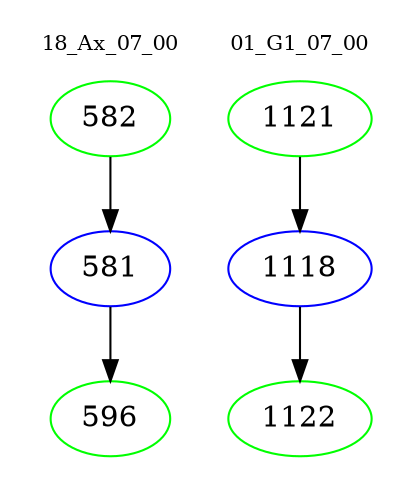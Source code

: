 digraph{
subgraph cluster_0 {
color = white
label = "18_Ax_07_00";
fontsize=10;
T0_582 [label="582", color="green"]
T0_582 -> T0_581 [color="black"]
T0_581 [label="581", color="blue"]
T0_581 -> T0_596 [color="black"]
T0_596 [label="596", color="green"]
}
subgraph cluster_1 {
color = white
label = "01_G1_07_00";
fontsize=10;
T1_1121 [label="1121", color="green"]
T1_1121 -> T1_1118 [color="black"]
T1_1118 [label="1118", color="blue"]
T1_1118 -> T1_1122 [color="black"]
T1_1122 [label="1122", color="green"]
}
}
